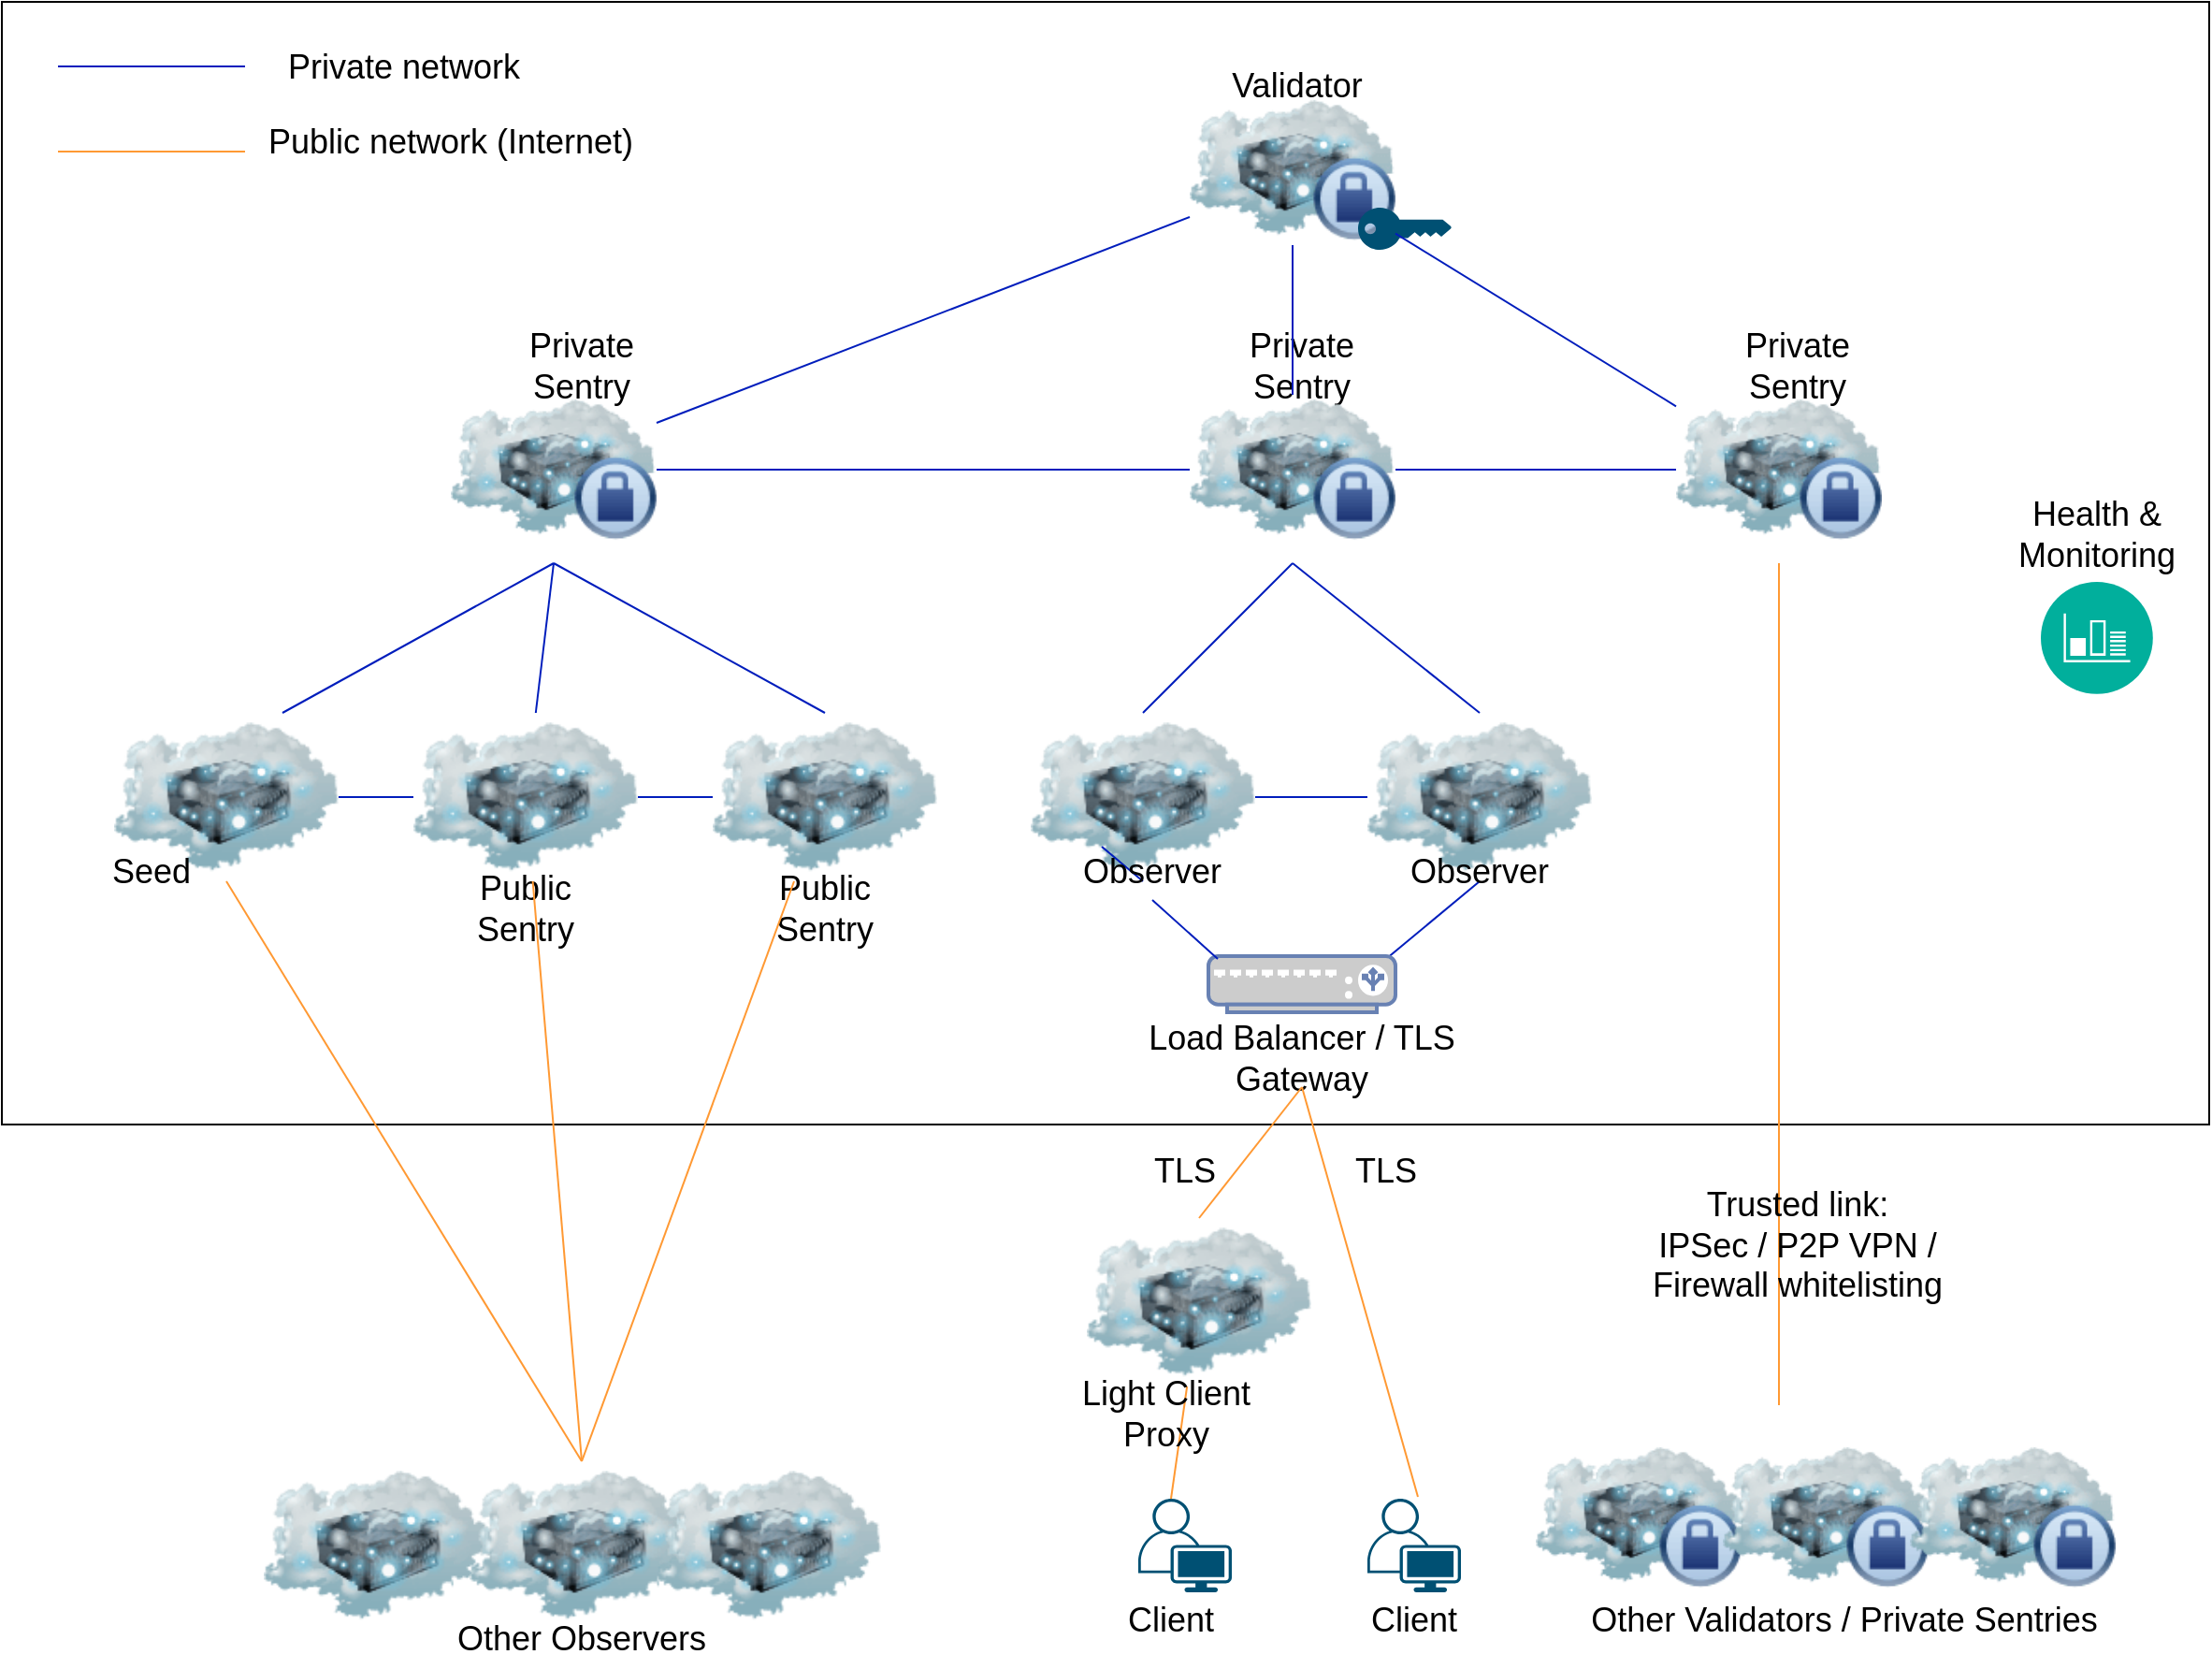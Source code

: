 <mxfile version="20.2.3" type="device"><diagram id="KpdVb7hLo3NdtQsJLBxK" name="Page-1"><mxGraphModel dx="1993" dy="1831" grid="1" gridSize="10" guides="1" tooltips="1" connect="1" arrows="1" fold="1" page="1" pageScale="1" pageWidth="850" pageHeight="1100" math="0" shadow="0"><root><mxCell id="0"/><mxCell id="1" parent="0"/><mxCell id="kryxqynA50aY8PUlNkDH-73" value="" style="rounded=0;whiteSpace=wrap;html=1;glass=0;fillColor=none;" parent="1" vertex="1"><mxGeometry x="-540" y="-140" width="1180" height="600" as="geometry"/></mxCell><mxCell id="kryxqynA50aY8PUlNkDH-2" value="" style="image;html=1;image=img/lib/clip_art/networking/Cloud_Server_128x128.png" parent="1" vertex="1"><mxGeometry x="10" y="240" width="120" height="90" as="geometry"/></mxCell><mxCell id="kryxqynA50aY8PUlNkDH-9" value="" style="image;html=1;image=img/lib/clip_art/networking/Cloud_Server_128x128.png" parent="1" vertex="1"><mxGeometry x="190" y="240" width="120" height="90" as="geometry"/></mxCell><mxCell id="kryxqynA50aY8PUlNkDH-46" value="" style="endArrow=none;html=1;rounded=0;exitX=1;exitY=0.5;exitDx=0;exitDy=0;entryX=0;entryY=0.5;entryDx=0;entryDy=0;fillColor=#0050ef;strokeColor=#001DBC;" parent="1" source="kryxqynA50aY8PUlNkDH-2" target="kryxqynA50aY8PUlNkDH-9" edge="1"><mxGeometry width="50" height="50" relative="1" as="geometry"><mxPoint x="510" y="450" as="sourcePoint"/><mxPoint x="560" y="400" as="targetPoint"/></mxGeometry></mxCell><mxCell id="kryxqynA50aY8PUlNkDH-65" value="" style="endArrow=none;html=1;rounded=0;exitX=0.95;exitY=0.05;exitDx=0;exitDy=0;entryX=0.5;entryY=1;entryDx=0;entryDy=0;fillColor=#0050ef;strokeColor=#001DBC;exitPerimeter=0;" parent="1" source="2-xTgHgBbWQHTBoxMXkD-3" target="kryxqynA50aY8PUlNkDH-9" edge="1"><mxGeometry width="50" height="50" relative="1" as="geometry"><mxPoint x="530" y="490" as="sourcePoint"/><mxPoint x="580" y="440" as="targetPoint"/></mxGeometry></mxCell><mxCell id="kryxqynA50aY8PUlNkDH-67" value="" style="endArrow=none;html=1;rounded=0;exitX=0.05;exitY=0.05;exitDx=0;exitDy=0;entryX=0.5;entryY=1;entryDx=0;entryDy=0;fillColor=#0050ef;strokeColor=#001DBC;exitPerimeter=0;startArrow=none;" parent="1" source="QcSYL-DJKgk_Qy7FCwhK-60" target="kryxqynA50aY8PUlNkDH-2" edge="1"><mxGeometry width="50" height="50" relative="1" as="geometry"><mxPoint x="530" y="490" as="sourcePoint"/><mxPoint x="580" y="440" as="targetPoint"/></mxGeometry></mxCell><mxCell id="QcSYL-DJKgk_Qy7FCwhK-26" value="" style="endArrow=none;html=1;rounded=0;fillColor=#008a00;strokeColor=#FF9933;" parent="1" source="_0LIEYGSIhujK9BXqYGG-3" edge="1"><mxGeometry width="50" height="50" relative="1" as="geometry"><mxPoint x="420" y="335" as="sourcePoint"/><mxPoint x="410" y="610" as="targetPoint"/></mxGeometry></mxCell><mxCell id="QcSYL-DJKgk_Qy7FCwhK-32" value="&lt;font style=&quot;font-size: 18px&quot;&gt;Trusted link:&lt;br&gt;&lt;font style=&quot;font-size: 18px&quot;&gt;IPSec / P2P VPN / Firewall whitelisting&lt;/font&gt;&lt;/font&gt;" style="text;html=1;strokeColor=none;fillColor=none;align=center;verticalAlign=middle;whiteSpace=wrap;rounded=0;" parent="1" vertex="1"><mxGeometry x="320" y="510" width="200" height="30" as="geometry"/></mxCell><mxCell id="QcSYL-DJKgk_Qy7FCwhK-62" value="&lt;font style=&quot;font-size: 18px&quot;&gt;Observer&lt;/font&gt;" style="text;html=1;strokeColor=none;fillColor=none;align=center;verticalAlign=middle;whiteSpace=wrap;rounded=0;" parent="1" vertex="1"><mxGeometry x="220" y="310" width="60" height="30" as="geometry"/></mxCell><mxCell id="QcSYL-DJKgk_Qy7FCwhK-64" value="&lt;font style=&quot;font-size: 18px&quot;&gt;Private Sentry&lt;/font&gt;" style="text;html=1;strokeColor=none;fillColor=none;align=center;verticalAlign=middle;whiteSpace=wrap;rounded=0;" parent="1" vertex="1"><mxGeometry x="125" y="40" width="60" height="30" as="geometry"/></mxCell><mxCell id="QcSYL-DJKgk_Qy7FCwhK-67" value="" style="aspect=fixed;perimeter=ellipsePerimeter;html=1;align=center;shadow=0;dashed=0;fontColor=#4277BB;labelBackgroundColor=#ffffff;fontSize=12;spacingTop=3;image;image=img/lib/ibm/management/monitoring_metrics.svg;" parent="1" vertex="1"><mxGeometry x="550" y="170" width="60" height="60" as="geometry"/></mxCell><mxCell id="QcSYL-DJKgk_Qy7FCwhK-68" value="&lt;font style=&quot;font-size: 18px&quot;&gt;Health &amp;amp; Monitoring&lt;/font&gt;" style="text;html=1;strokeColor=none;fillColor=none;align=center;verticalAlign=middle;whiteSpace=wrap;rounded=0;" parent="1" vertex="1"><mxGeometry x="550" y="130" width="60" height="30" as="geometry"/></mxCell><mxCell id="2-xTgHgBbWQHTBoxMXkD-3" value="" style="fontColor=#0066CC;verticalAlign=top;verticalLabelPosition=bottom;labelPosition=center;align=center;html=1;outlineConnect=0;fillColor=#CCCCCC;strokeColor=#6881B3;gradientColor=none;gradientDirection=north;strokeWidth=2;shape=mxgraph.networks.load_balancer;" parent="1" vertex="1"><mxGeometry x="105" y="370" width="100" height="30" as="geometry"/></mxCell><mxCell id="2-xTgHgBbWQHTBoxMXkD-5" value="&lt;font style=&quot;font-size: 18px&quot;&gt;Load Balancer / TLS Gateway&lt;/font&gt;" style="text;html=1;strokeColor=none;fillColor=none;align=center;verticalAlign=middle;whiteSpace=wrap;rounded=0;" parent="1" vertex="1"><mxGeometry x="70" y="410" width="170" height="30" as="geometry"/></mxCell><mxCell id="lNQkLv0xFfID16QNQxGh-6" value="" style="image;html=1;image=img/lib/clip_art/networking/Cloud_Server_Private_128x128.png" parent="1" vertex="1"><mxGeometry x="95" y="-100" width="110" height="100" as="geometry"/></mxCell><mxCell id="lNQkLv0xFfID16QNQxGh-7" value="" style="points=[[0,0.5,0],[0.24,0,0],[0.5,0.28,0],[0.995,0.475,0],[0.5,0.72,0],[0.24,1,0]];verticalLabelPosition=bottom;sketch=0;html=1;verticalAlign=top;aspect=fixed;align=center;pointerEvents=1;shape=mxgraph.cisco19.key;fillColor=#005073;strokeColor=none;" parent="1" vertex="1"><mxGeometry x="185" y="-30" width="50" height="22.5" as="geometry"/></mxCell><mxCell id="lNQkLv0xFfID16QNQxGh-8" value="&lt;font style=&quot;font-size: 18px&quot;&gt;Validator&amp;nbsp;&lt;/font&gt;" style="text;html=1;strokeColor=none;fillColor=none;align=center;verticalAlign=middle;whiteSpace=wrap;rounded=0;" parent="1" vertex="1"><mxGeometry x="70" y="-110" width="170" height="30" as="geometry"/></mxCell><mxCell id="lNQkLv0xFfID16QNQxGh-9" value="" style="image;html=1;image=img/lib/clip_art/networking/Cloud_Server_Private_128x128.png" parent="1" vertex="1"><mxGeometry x="280" y="620" width="110" height="100" as="geometry"/></mxCell><mxCell id="lNQkLv0xFfID16QNQxGh-10" value="" style="image;html=1;image=img/lib/clip_art/networking/Cloud_Server_Private_128x128.png" parent="1" vertex="1"><mxGeometry x="380" y="620" width="110" height="100" as="geometry"/></mxCell><mxCell id="lNQkLv0xFfID16QNQxGh-11" value="" style="image;html=1;image=img/lib/clip_art/networking/Cloud_Server_Private_128x128.png" parent="1" vertex="1"><mxGeometry x="480" y="620" width="110" height="100" as="geometry"/></mxCell><mxCell id="lNQkLv0xFfID16QNQxGh-12" value="&lt;font style=&quot;font-size: 18px&quot;&gt;Other Validators / Private Sentries&lt;/font&gt;" style="text;html=1;strokeColor=none;fillColor=none;align=center;verticalAlign=middle;whiteSpace=wrap;rounded=0;" parent="1" vertex="1"><mxGeometry x="290" y="710" width="310" height="30" as="geometry"/></mxCell><mxCell id="lNQkLv0xFfID16QNQxGh-13" value="" style="image;html=1;image=img/lib/clip_art/networking/Cloud_Server_128x128.png" parent="1" vertex="1"><mxGeometry x="-160" y="240" width="120" height="90" as="geometry"/></mxCell><mxCell id="lNQkLv0xFfID16QNQxGh-15" value="&lt;font style=&quot;font-size: 18px&quot;&gt;Public Sentry&lt;/font&gt;" style="text;html=1;strokeColor=none;fillColor=none;align=center;verticalAlign=middle;whiteSpace=wrap;rounded=0;" parent="1" vertex="1"><mxGeometry x="-130" y="330" width="60" height="30" as="geometry"/></mxCell><mxCell id="lNQkLv0xFfID16QNQxGh-16" value="" style="points=[[0.35,0,0],[0.98,0.51,0],[1,0.71,0],[0.67,1,0],[0,0.795,0],[0,0.65,0]];verticalLabelPosition=bottom;sketch=0;html=1;verticalAlign=top;aspect=fixed;align=center;pointerEvents=1;shape=mxgraph.cisco19.user;fillColor=#005073;strokeColor=none;" parent="1" vertex="1"><mxGeometry x="190" y="660" width="50" height="50" as="geometry"/></mxCell><mxCell id="lNQkLv0xFfID16QNQxGh-18" value="&lt;font size=&quot;4&quot;&gt;Client&lt;/font&gt;" style="text;html=1;strokeColor=none;fillColor=none;align=center;verticalAlign=middle;whiteSpace=wrap;rounded=0;" parent="1" vertex="1"><mxGeometry x="130" y="710" width="170" height="30" as="geometry"/></mxCell><mxCell id="lNQkLv0xFfID16QNQxGh-19" value="" style="image;html=1;image=img/lib/clip_art/networking/Cloud_Server_128x128.png" parent="1" vertex="1"><mxGeometry x="-400" y="640" width="120" height="90" as="geometry"/></mxCell><mxCell id="lNQkLv0xFfID16QNQxGh-20" value="" style="image;html=1;image=img/lib/clip_art/networking/Cloud_Server_128x128.png" parent="1" vertex="1"><mxGeometry x="-290" y="640" width="120" height="90" as="geometry"/></mxCell><mxCell id="lNQkLv0xFfID16QNQxGh-21" value="" style="image;html=1;image=img/lib/clip_art/networking/Cloud_Server_128x128.png" parent="1" vertex="1"><mxGeometry x="-190" y="640" width="120" height="90" as="geometry"/></mxCell><mxCell id="lNQkLv0xFfID16QNQxGh-22" value="&lt;font style=&quot;font-size: 18px&quot;&gt;Other Observers&lt;/font&gt;" style="text;html=1;strokeColor=none;fillColor=none;align=center;verticalAlign=middle;whiteSpace=wrap;rounded=0;" parent="1" vertex="1"><mxGeometry x="-385" y="720" width="310" height="30" as="geometry"/></mxCell><mxCell id="lNQkLv0xFfID16QNQxGh-24" value="" style="endArrow=none;html=1;rounded=0;fillColor=#008a00;strokeColor=#FF9933;entryX=0.5;entryY=0;entryDx=0;entryDy=0;" parent="1" source="lNQkLv0xFfID16QNQxGh-13" target="lNQkLv0xFfID16QNQxGh-20" edge="1"><mxGeometry width="50" height="50" relative="1" as="geometry"><mxPoint x="430" y="345" as="sourcePoint"/><mxPoint x="425" y="620" as="targetPoint"/></mxGeometry></mxCell><mxCell id="_0LIEYGSIhujK9BXqYGG-1" value="" style="image;html=1;image=img/lib/clip_art/networking/Cloud_Server_128x128.png" parent="1" vertex="1"><mxGeometry x="-320" y="240" width="120" height="90" as="geometry"/></mxCell><mxCell id="_0LIEYGSIhujK9BXqYGG-3" value="" style="image;html=1;image=img/lib/clip_art/networking/Cloud_Server_Private_128x128.png" parent="1" vertex="1"><mxGeometry x="355" y="60" width="110" height="100" as="geometry"/></mxCell><mxCell id="_0LIEYGSIhujK9BXqYGG-4" value="" style="image;html=1;image=img/lib/clip_art/networking/Cloud_Server_Private_128x128.png" parent="1" vertex="1"><mxGeometry x="95" y="60" width="110" height="100" as="geometry"/></mxCell><mxCell id="_0LIEYGSIhujK9BXqYGG-5" value="" style="image;html=1;image=img/lib/clip_art/networking/Cloud_Server_Private_128x128.png" parent="1" vertex="1"><mxGeometry x="-300" y="60" width="110" height="100" as="geometry"/></mxCell><mxCell id="_0LIEYGSIhujK9BXqYGG-6" value="&lt;font style=&quot;font-size: 18px&quot;&gt;Private Sentry&lt;/font&gt;" style="text;html=1;strokeColor=none;fillColor=none;align=center;verticalAlign=middle;whiteSpace=wrap;rounded=0;" parent="1" vertex="1"><mxGeometry x="390" y="40" width="60" height="30" as="geometry"/></mxCell><mxCell id="_0LIEYGSIhujK9BXqYGG-7" value="&lt;font style=&quot;font-size: 18px&quot;&gt;Private Sentry&lt;/font&gt;" style="text;html=1;strokeColor=none;fillColor=none;align=center;verticalAlign=middle;whiteSpace=wrap;rounded=0;" parent="1" vertex="1"><mxGeometry x="-260" y="40" width="60" height="30" as="geometry"/></mxCell><mxCell id="_0LIEYGSIhujK9BXqYGG-8" value="" style="image;html=1;image=img/lib/clip_art/networking/Cloud_Server_128x128.png" parent="1" vertex="1"><mxGeometry x="-480" y="240" width="120" height="90" as="geometry"/></mxCell><mxCell id="_0LIEYGSIhujK9BXqYGG-9" value="&lt;font style=&quot;font-size: 18px&quot;&gt;Public Sentry&lt;/font&gt;" style="text;html=1;strokeColor=none;fillColor=none;align=center;verticalAlign=middle;whiteSpace=wrap;rounded=0;" parent="1" vertex="1"><mxGeometry x="-290" y="330" width="60" height="30" as="geometry"/></mxCell><mxCell id="_0LIEYGSIhujK9BXqYGG-11" value="" style="endArrow=none;html=1;rounded=0;fillColor=#008a00;strokeColor=#FF9933;entryX=0.5;entryY=0;entryDx=0;entryDy=0;" parent="1" source="_0LIEYGSIhujK9BXqYGG-1" target="lNQkLv0xFfID16QNQxGh-20" edge="1"><mxGeometry width="50" height="50" relative="1" as="geometry"><mxPoint x="-117.391" y="345" as="sourcePoint"/><mxPoint x="-240" y="520" as="targetPoint"/></mxGeometry></mxCell><mxCell id="_0LIEYGSIhujK9BXqYGG-12" value="" style="endArrow=none;html=1;rounded=0;fillColor=#008a00;strokeColor=#FF9933;exitX=0.5;exitY=1;exitDx=0;exitDy=0;entryX=0.5;entryY=0;entryDx=0;entryDy=0;" parent="1" source="_0LIEYGSIhujK9BXqYGG-8" target="lNQkLv0xFfID16QNQxGh-20" edge="1"><mxGeometry width="50" height="50" relative="1" as="geometry"><mxPoint x="-107.391" y="355" as="sourcePoint"/><mxPoint x="-240" y="520" as="targetPoint"/></mxGeometry></mxCell><mxCell id="_0LIEYGSIhujK9BXqYGG-13" value="&lt;font style=&quot;font-size: 18px&quot;&gt;Seed&lt;/font&gt;" style="text;html=1;strokeColor=none;fillColor=none;align=center;verticalAlign=middle;whiteSpace=wrap;rounded=0;" parent="1" vertex="1"><mxGeometry x="-490" y="310" width="60" height="30" as="geometry"/></mxCell><mxCell id="_0LIEYGSIhujK9BXqYGG-14" value="" style="endArrow=none;html=1;rounded=0;entryX=0.5;entryY=0.9;entryDx=0;entryDy=0;fillColor=#0050ef;strokeColor=#001DBC;entryPerimeter=0;" parent="1" target="lNQkLv0xFfID16QNQxGh-6" edge="1"><mxGeometry width="50" height="50" relative="1" as="geometry"><mxPoint x="150" y="70" as="sourcePoint"/><mxPoint x="220" y="295" as="targetPoint"/></mxGeometry></mxCell><mxCell id="_0LIEYGSIhujK9BXqYGG-15" value="" style="endArrow=none;html=1;rounded=0;fillColor=#0050ef;strokeColor=#001DBC;" parent="1" source="_0LIEYGSIhujK9BXqYGG-3" target="lNQkLv0xFfID16QNQxGh-6" edge="1"><mxGeometry width="50" height="50" relative="1" as="geometry"><mxPoint x="160" y="80" as="sourcePoint"/><mxPoint x="150" as="targetPoint"/></mxGeometry></mxCell><mxCell id="_0LIEYGSIhujK9BXqYGG-16" value="" style="endArrow=none;html=1;rounded=0;fillColor=#0050ef;strokeColor=#001DBC;entryX=0;entryY=0.75;entryDx=0;entryDy=0;exitX=1;exitY=0.25;exitDx=0;exitDy=0;" parent="1" source="_0LIEYGSIhujK9BXqYGG-5" target="lNQkLv0xFfID16QNQxGh-6" edge="1"><mxGeometry width="50" height="50" relative="1" as="geometry"><mxPoint x="365" y="86.154" as="sourcePoint"/><mxPoint x="215" y="-6.154" as="targetPoint"/></mxGeometry></mxCell><mxCell id="_0LIEYGSIhujK9BXqYGG-17" value="" style="endArrow=none;html=1;rounded=0;exitX=1;exitY=0.5;exitDx=0;exitDy=0;entryX=0;entryY=0.5;entryDx=0;entryDy=0;fillColor=#0050ef;strokeColor=#001DBC;" parent="1" source="_0LIEYGSIhujK9BXqYGG-5" target="_0LIEYGSIhujK9BXqYGG-4" edge="1"><mxGeometry width="50" height="50" relative="1" as="geometry"><mxPoint x="120" y="295" as="sourcePoint"/><mxPoint x="220" y="295" as="targetPoint"/></mxGeometry></mxCell><mxCell id="_0LIEYGSIhujK9BXqYGG-18" value="" style="endArrow=none;html=1;rounded=0;exitX=1;exitY=0.5;exitDx=0;exitDy=0;fillColor=#0050ef;strokeColor=#001DBC;" parent="1" source="_0LIEYGSIhujK9BXqYGG-4" target="_0LIEYGSIhujK9BXqYGG-3" edge="1"><mxGeometry width="50" height="50" relative="1" as="geometry"><mxPoint x="-180" y="120" as="sourcePoint"/><mxPoint x="105" y="120" as="targetPoint"/></mxGeometry></mxCell><mxCell id="_0LIEYGSIhujK9BXqYGG-19" value="" style="endArrow=none;html=1;rounded=0;fillColor=#008a00;strokeColor=#FF9933;exitX=0.5;exitY=1;exitDx=0;exitDy=0;entryX=0.54;entryY=-0.02;entryDx=0;entryDy=0;entryPerimeter=0;" parent="1" source="2-xTgHgBbWQHTBoxMXkD-5" target="lNQkLv0xFfID16QNQxGh-16" edge="1"><mxGeometry width="50" height="50" relative="1" as="geometry"><mxPoint x="420" y="170" as="sourcePoint"/><mxPoint x="420" y="620" as="targetPoint"/></mxGeometry></mxCell><mxCell id="_0LIEYGSIhujK9BXqYGG-20" value="" style="endArrow=none;html=1;rounded=0;fillColor=#0050ef;strokeColor=#001DBC;exitX=0.5;exitY=1;exitDx=0;exitDy=0;entryX=0.75;entryY=0;entryDx=0;entryDy=0;" parent="1" source="_0LIEYGSIhujK9BXqYGG-5" target="_0LIEYGSIhujK9BXqYGG-8" edge="1"><mxGeometry width="50" height="50" relative="1" as="geometry"><mxPoint x="-180" y="95" as="sourcePoint"/><mxPoint x="40" y="10" as="targetPoint"/></mxGeometry></mxCell><mxCell id="_0LIEYGSIhujK9BXqYGG-21" value="" style="endArrow=none;html=1;rounded=0;fillColor=#0050ef;strokeColor=#001DBC;exitX=0.5;exitY=1;exitDx=0;exitDy=0;" parent="1" source="_0LIEYGSIhujK9BXqYGG-5" target="_0LIEYGSIhujK9BXqYGG-1" edge="1"><mxGeometry width="50" height="50" relative="1" as="geometry"><mxPoint x="-235" y="170" as="sourcePoint"/><mxPoint x="-380" y="250" as="targetPoint"/></mxGeometry></mxCell><mxCell id="_0LIEYGSIhujK9BXqYGG-22" value="" style="endArrow=none;html=1;rounded=0;fillColor=#0050ef;strokeColor=#001DBC;exitX=0.5;exitY=1;exitDx=0;exitDy=0;entryX=0.5;entryY=0;entryDx=0;entryDy=0;" parent="1" source="_0LIEYGSIhujK9BXqYGG-5" target="lNQkLv0xFfID16QNQxGh-13" edge="1"><mxGeometry width="50" height="50" relative="1" as="geometry"><mxPoint x="-235" y="170" as="sourcePoint"/><mxPoint x="-244.6" y="250" as="targetPoint"/></mxGeometry></mxCell><mxCell id="_0LIEYGSIhujK9BXqYGG-23" value="" style="endArrow=none;html=1;rounded=0;fillColor=#0050ef;strokeColor=#001DBC;exitX=0.5;exitY=1;exitDx=0;exitDy=0;entryX=0.5;entryY=0;entryDx=0;entryDy=0;" parent="1" source="_0LIEYGSIhujK9BXqYGG-4" target="kryxqynA50aY8PUlNkDH-2" edge="1"><mxGeometry width="50" height="50" relative="1" as="geometry"><mxPoint x="-235" y="170" as="sourcePoint"/><mxPoint x="-244.6" y="250" as="targetPoint"/></mxGeometry></mxCell><mxCell id="_0LIEYGSIhujK9BXqYGG-24" value="" style="endArrow=none;html=1;rounded=0;fillColor=#0050ef;strokeColor=#001DBC;exitX=0.5;exitY=1;exitDx=0;exitDy=0;entryX=0.5;entryY=0;entryDx=0;entryDy=0;" parent="1" source="_0LIEYGSIhujK9BXqYGG-4" target="kryxqynA50aY8PUlNkDH-9" edge="1"><mxGeometry width="50" height="50" relative="1" as="geometry"><mxPoint x="160" y="170" as="sourcePoint"/><mxPoint x="60" y="250" as="targetPoint"/></mxGeometry></mxCell><mxCell id="_0LIEYGSIhujK9BXqYGG-25" value="" style="endArrow=none;html=1;rounded=0;exitX=1;exitY=0.5;exitDx=0;exitDy=0;fillColor=#0050ef;strokeColor=#001DBC;" parent="1" source="_0LIEYGSIhujK9BXqYGG-8" edge="1"><mxGeometry width="50" height="50" relative="1" as="geometry"><mxPoint x="120" y="295" as="sourcePoint"/><mxPoint x="-320" y="285" as="targetPoint"/></mxGeometry></mxCell><mxCell id="_0LIEYGSIhujK9BXqYGG-26" value="" style="endArrow=none;html=1;rounded=0;exitX=1;exitY=0.5;exitDx=0;exitDy=0;fillColor=#0050ef;strokeColor=#001DBC;entryX=0;entryY=0.5;entryDx=0;entryDy=0;" parent="1" source="_0LIEYGSIhujK9BXqYGG-1" target="lNQkLv0xFfID16QNQxGh-13" edge="1"><mxGeometry width="50" height="50" relative="1" as="geometry"><mxPoint x="-350" y="295" as="sourcePoint"/><mxPoint x="-310" y="295" as="targetPoint"/></mxGeometry></mxCell><mxCell id="_0LIEYGSIhujK9BXqYGG-30" value="&lt;font style=&quot;font-size: 18px&quot;&gt;Private network&lt;/font&gt;" style="text;html=1;strokeColor=none;fillColor=none;align=center;verticalAlign=middle;whiteSpace=wrap;rounded=0;" parent="1" vertex="1"><mxGeometry x="-400" y="-120" width="150" height="30" as="geometry"/></mxCell><mxCell id="_0LIEYGSIhujK9BXqYGG-31" value="" style="endArrow=none;html=1;rounded=0;exitX=1;exitY=0.5;exitDx=0;exitDy=0;entryX=0;entryY=0.5;entryDx=0;entryDy=0;fillColor=#0050ef;strokeColor=#001DBC;" parent="1" edge="1"><mxGeometry width="50" height="50" relative="1" as="geometry"><mxPoint x="-510" y="-105.5" as="sourcePoint"/><mxPoint x="-410" y="-105.5" as="targetPoint"/></mxGeometry></mxCell><mxCell id="_0LIEYGSIhujK9BXqYGG-33" value="&lt;font style=&quot;font-size: 18px&quot;&gt;Public network (Internet)&lt;/font&gt;" style="text;html=1;strokeColor=none;fillColor=none;align=center;verticalAlign=middle;whiteSpace=wrap;rounded=0;" parent="1" vertex="1"><mxGeometry x="-400" y="-80" width="200" height="30" as="geometry"/></mxCell><mxCell id="_0LIEYGSIhujK9BXqYGG-35" value="" style="endArrow=none;html=1;rounded=0;fillColor=#008a00;strokeColor=#FF9933;" parent="1" edge="1"><mxGeometry width="50" height="50" relative="1" as="geometry"><mxPoint x="-410" y="-60" as="sourcePoint"/><mxPoint x="-510" y="-60" as="targetPoint"/></mxGeometry></mxCell><mxCell id="QcSYL-DJKgk_Qy7FCwhK-60" value="&lt;font style=&quot;font-size: 18px&quot;&gt;Observer&lt;/font&gt;" style="text;html=1;strokeColor=none;fillColor=none;align=center;verticalAlign=middle;whiteSpace=wrap;rounded=0;" parent="1" vertex="1"><mxGeometry x="45" y="310" width="60" height="30" as="geometry"/></mxCell><mxCell id="_0LIEYGSIhujK9BXqYGG-36" value="" style="endArrow=none;html=1;rounded=0;exitX=0.05;exitY=0.05;exitDx=0;exitDy=0;entryX=0.5;entryY=1;entryDx=0;entryDy=0;fillColor=#0050ef;strokeColor=#001DBC;exitPerimeter=0;" parent="1" source="2-xTgHgBbWQHTBoxMXkD-3" target="QcSYL-DJKgk_Qy7FCwhK-60" edge="1"><mxGeometry width="50" height="50" relative="1" as="geometry"><mxPoint x="110" y="371.5" as="sourcePoint"/><mxPoint x="70" y="330" as="targetPoint"/></mxGeometry></mxCell><mxCell id="2Vjzr7sM-s0WQzp3xyfT-1" value="" style="image;html=1;image=img/lib/clip_art/networking/Cloud_Server_128x128.png" vertex="1" parent="1"><mxGeometry x="40" y="510" width="120" height="90" as="geometry"/></mxCell><mxCell id="2Vjzr7sM-s0WQzp3xyfT-2" value="" style="points=[[0.35,0,0],[0.98,0.51,0],[1,0.71,0],[0.67,1,0],[0,0.795,0],[0,0.65,0]];verticalLabelPosition=bottom;sketch=0;html=1;verticalAlign=top;aspect=fixed;align=center;pointerEvents=1;shape=mxgraph.cisco19.user;fillColor=#005073;strokeColor=none;" vertex="1" parent="1"><mxGeometry x="67.5" y="660" width="50" height="50" as="geometry"/></mxCell><mxCell id="2Vjzr7sM-s0WQzp3xyfT-3" value="&lt;font size=&quot;4&quot;&gt;Client&lt;/font&gt;" style="text;html=1;strokeColor=none;fillColor=none;align=center;verticalAlign=middle;whiteSpace=wrap;rounded=0;" vertex="1" parent="1"><mxGeometry y="710" width="170" height="30" as="geometry"/></mxCell><mxCell id="2Vjzr7sM-s0WQzp3xyfT-4" value="" style="endArrow=none;html=1;rounded=0;fillColor=#008a00;strokeColor=#FF9933;exitX=0.5;exitY=1;exitDx=0;exitDy=0;entryX=0.5;entryY=0;entryDx=0;entryDy=0;" edge="1" parent="1" source="2-xTgHgBbWQHTBoxMXkD-5" target="2Vjzr7sM-s0WQzp3xyfT-1"><mxGeometry width="50" height="50" relative="1" as="geometry"><mxPoint x="165" y="450" as="sourcePoint"/><mxPoint x="227" y="669" as="targetPoint"/></mxGeometry></mxCell><mxCell id="2Vjzr7sM-s0WQzp3xyfT-5" value="" style="endArrow=none;html=1;rounded=0;fillColor=#008a00;strokeColor=#FF9933;entryX=0.35;entryY=0;entryDx=0;entryDy=0;entryPerimeter=0;" edge="1" parent="1" source="2Vjzr7sM-s0WQzp3xyfT-1" target="2Vjzr7sM-s0WQzp3xyfT-2"><mxGeometry width="50" height="50" relative="1" as="geometry"><mxPoint x="165" y="450" as="sourcePoint"/><mxPoint x="75" y="530" as="targetPoint"/></mxGeometry></mxCell><mxCell id="2Vjzr7sM-s0WQzp3xyfT-6" value="&lt;font style=&quot;font-size: 18px&quot;&gt;TLS&lt;/font&gt;" style="text;html=1;strokeColor=none;fillColor=none;align=center;verticalAlign=middle;whiteSpace=wrap;rounded=0;" vertex="1" parent="1"><mxGeometry x="45" y="470" width="310" height="30" as="geometry"/></mxCell><mxCell id="2Vjzr7sM-s0WQzp3xyfT-7" value="&lt;font style=&quot;font-size: 18px&quot;&gt;TLS&lt;/font&gt;" style="text;html=1;strokeColor=none;fillColor=none;align=center;verticalAlign=middle;whiteSpace=wrap;rounded=0;" vertex="1" parent="1"><mxGeometry x="-50" y="470" width="285" height="30" as="geometry"/></mxCell><mxCell id="2Vjzr7sM-s0WQzp3xyfT-8" value="&lt;font style=&quot;font-size: 18px&quot;&gt;Light Client Proxy&lt;/font&gt;" style="text;html=1;strokeColor=none;fillColor=none;align=center;verticalAlign=middle;whiteSpace=wrap;rounded=0;" vertex="1" parent="1"><mxGeometry x="30" y="600" width="105" height="30" as="geometry"/></mxCell></root></mxGraphModel></diagram></mxfile>